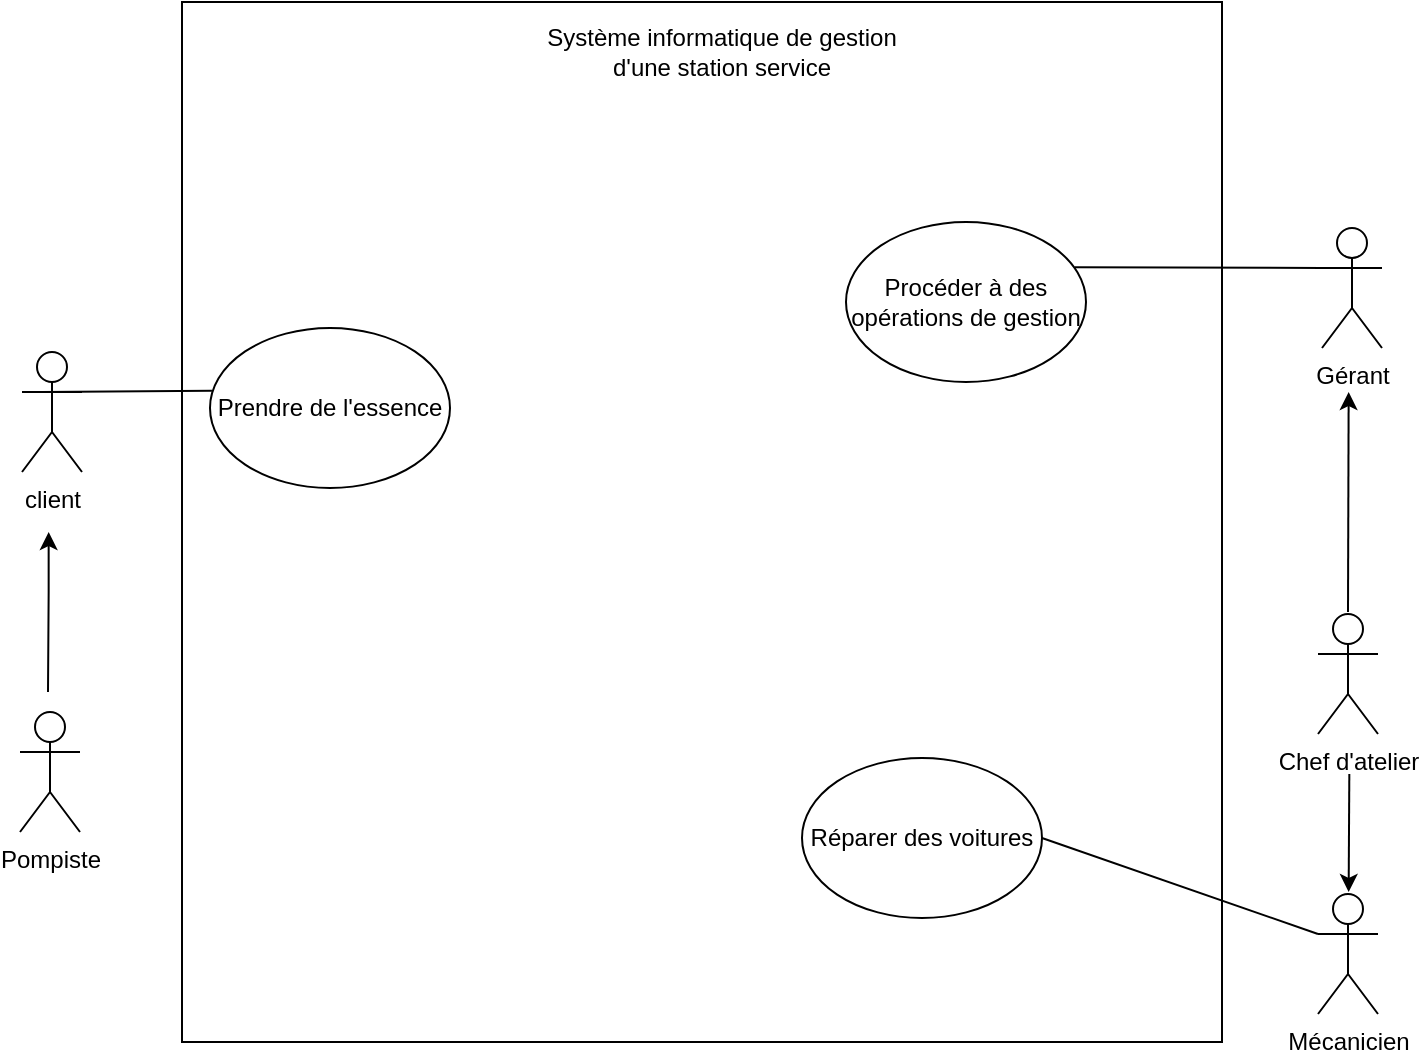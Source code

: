 <mxfile version="15.5.5" type="github">
  <diagram name="Page-1" id="e7e014a7-5840-1c2e-5031-d8a46d1fe8dd">
    <mxGraphModel dx="905" dy="620" grid="1" gridSize="10" guides="1" tooltips="1" connect="1" arrows="1" fold="1" page="1" pageScale="1" pageWidth="1169" pageHeight="826" background="none" math="0" shadow="0">
      <root>
        <mxCell id="0" />
        <mxCell id="1" parent="0" />
        <mxCell id="GHEJGpGIaFlSqsoAr07B-62" value="" style="whiteSpace=wrap;html=1;aspect=fixed;" vertex="1" parent="1">
          <mxGeometry x="200" y="75" width="520" height="520" as="geometry" />
        </mxCell>
        <mxCell id="GHEJGpGIaFlSqsoAr07B-41" value="client" style="shape=umlActor;verticalLabelPosition=bottom;verticalAlign=top;html=1;outlineConnect=0;" vertex="1" parent="1">
          <mxGeometry x="120" y="250" width="30" height="60" as="geometry" />
        </mxCell>
        <mxCell id="GHEJGpGIaFlSqsoAr07B-42" value="Prendre de l&#39;essence" style="ellipse;whiteSpace=wrap;html=1;" vertex="1" parent="1">
          <mxGeometry x="214" y="238" width="120" height="80" as="geometry" />
        </mxCell>
        <mxCell id="GHEJGpGIaFlSqsoAr07B-46" value="" style="endArrow=none;html=1;rounded=0;entryX=0.008;entryY=0.392;entryDx=0;entryDy=0;entryPerimeter=0;" edge="1" parent="1" target="GHEJGpGIaFlSqsoAr07B-42">
          <mxGeometry width="50" height="50" relative="1" as="geometry">
            <mxPoint x="130" y="270" as="sourcePoint" />
            <mxPoint x="210" y="270" as="targetPoint" />
          </mxGeometry>
        </mxCell>
        <mxCell id="GHEJGpGIaFlSqsoAr07B-53" value="Pompiste" style="shape=umlActor;verticalLabelPosition=bottom;verticalAlign=top;html=1;outlineConnect=0;" vertex="1" parent="1">
          <mxGeometry x="119" y="430" width="30" height="60" as="geometry" />
        </mxCell>
        <mxCell id="GHEJGpGIaFlSqsoAr07B-55" value="" style="endArrow=classic;html=1;rounded=0;" edge="1" parent="1">
          <mxGeometry width="50" height="50" relative="1" as="geometry">
            <mxPoint x="133" y="420" as="sourcePoint" />
            <mxPoint x="133.33" y="340" as="targetPoint" />
            <Array as="points">
              <mxPoint x="133.33" y="370" />
            </Array>
          </mxGeometry>
        </mxCell>
        <mxCell id="GHEJGpGIaFlSqsoAr07B-56" value="Gérant" style="shape=umlActor;verticalLabelPosition=bottom;verticalAlign=top;html=1;outlineConnect=0;" vertex="1" parent="1">
          <mxGeometry x="770" y="188" width="30" height="60" as="geometry" />
        </mxCell>
        <mxCell id="GHEJGpGIaFlSqsoAr07B-59" value="Procéder à des opérations de gestion" style="ellipse;whiteSpace=wrap;html=1;" vertex="1" parent="1">
          <mxGeometry x="532" y="185" width="120" height="80" as="geometry" />
        </mxCell>
        <mxCell id="GHEJGpGIaFlSqsoAr07B-64" value="Chef d&#39;atelier" style="shape=umlActor;verticalLabelPosition=bottom;verticalAlign=top;html=1;outlineConnect=0;" vertex="1" parent="1">
          <mxGeometry x="768" y="381" width="30" height="60" as="geometry" />
        </mxCell>
        <mxCell id="GHEJGpGIaFlSqsoAr07B-66" value="" style="endArrow=classic;html=1;rounded=0;" edge="1" parent="1">
          <mxGeometry width="50" height="50" relative="1" as="geometry">
            <mxPoint x="783" y="380" as="sourcePoint" />
            <mxPoint x="783.33" y="270" as="targetPoint" />
          </mxGeometry>
        </mxCell>
        <mxCell id="GHEJGpGIaFlSqsoAr07B-68" value="Système informatique de gestion d&#39;une station service" style="text;html=1;strokeColor=none;fillColor=none;align=center;verticalAlign=middle;whiteSpace=wrap;rounded=0;" vertex="1" parent="1">
          <mxGeometry x="370" y="75" width="200" height="50" as="geometry" />
        </mxCell>
        <mxCell id="GHEJGpGIaFlSqsoAr07B-69" value="" style="endArrow=none;html=1;rounded=0;exitX=0;exitY=0.333;exitDx=0;exitDy=0;exitPerimeter=0;entryX=0.953;entryY=0.283;entryDx=0;entryDy=0;entryPerimeter=0;" edge="1" parent="1" source="GHEJGpGIaFlSqsoAr07B-56" target="GHEJGpGIaFlSqsoAr07B-59">
          <mxGeometry width="50" height="50" relative="1" as="geometry">
            <mxPoint x="770" y="190" as="sourcePoint" />
            <mxPoint x="690" y="200" as="targetPoint" />
          </mxGeometry>
        </mxCell>
        <mxCell id="GHEJGpGIaFlSqsoAr07B-89" value="" style="endArrow=classic;html=1;rounded=0;" edge="1" parent="1">
          <mxGeometry width="50" height="50" relative="1" as="geometry">
            <mxPoint x="783.66" y="461" as="sourcePoint" />
            <mxPoint x="783.33" y="520" as="targetPoint" />
          </mxGeometry>
        </mxCell>
        <mxCell id="GHEJGpGIaFlSqsoAr07B-90" value="&lt;div&gt;Mécanicien&lt;/div&gt;" style="shape=umlActor;verticalLabelPosition=bottom;verticalAlign=top;html=1;outlineConnect=0;" vertex="1" parent="1">
          <mxGeometry x="768" y="521" width="30" height="60" as="geometry" />
        </mxCell>
        <mxCell id="GHEJGpGIaFlSqsoAr07B-92" value="Réparer des voitures" style="ellipse;whiteSpace=wrap;html=1;" vertex="1" parent="1">
          <mxGeometry x="510" y="453" width="120" height="80" as="geometry" />
        </mxCell>
        <mxCell id="GHEJGpGIaFlSqsoAr07B-94" value="" style="endArrow=none;html=1;rounded=0;entryX=0;entryY=0.333;entryDx=0;entryDy=0;entryPerimeter=0;exitX=1;exitY=0.5;exitDx=0;exitDy=0;" edge="1" parent="1" source="GHEJGpGIaFlSqsoAr07B-92" target="GHEJGpGIaFlSqsoAr07B-90">
          <mxGeometry width="50" height="50" relative="1" as="geometry">
            <mxPoint x="730" y="860" as="sourcePoint" />
            <mxPoint x="780" y="810" as="targetPoint" />
          </mxGeometry>
        </mxCell>
      </root>
    </mxGraphModel>
  </diagram>
</mxfile>
